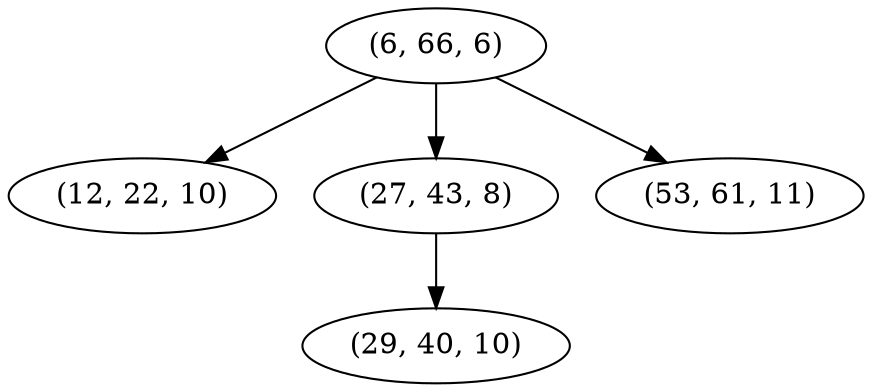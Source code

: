 digraph tree {
    "(6, 66, 6)";
    "(12, 22, 10)";
    "(27, 43, 8)";
    "(29, 40, 10)";
    "(53, 61, 11)";
    "(6, 66, 6)" -> "(12, 22, 10)";
    "(6, 66, 6)" -> "(27, 43, 8)";
    "(6, 66, 6)" -> "(53, 61, 11)";
    "(27, 43, 8)" -> "(29, 40, 10)";
}

